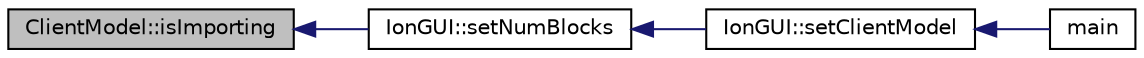 digraph "ClientModel::isImporting"
{
  edge [fontname="Helvetica",fontsize="10",labelfontname="Helvetica",labelfontsize="10"];
  node [fontname="Helvetica",fontsize="10",shape=record];
  rankdir="LR";
  Node416 [label="ClientModel::isImporting",height=0.2,width=0.4,color="black", fillcolor="grey75", style="filled", fontcolor="black"];
  Node416 -> Node417 [dir="back",color="midnightblue",fontsize="10",style="solid",fontname="Helvetica"];
  Node417 [label="IonGUI::setNumBlocks",height=0.2,width=0.4,color="black", fillcolor="white", style="filled",URL="$dc/d0b/class_ion_g_u_i.html#a542b8a51434274ffd2c8ec83b1fdd28c",tooltip="Set number of blocks shown in the UI. "];
  Node417 -> Node418 [dir="back",color="midnightblue",fontsize="10",style="solid",fontname="Helvetica"];
  Node418 [label="IonGUI::setClientModel",height=0.2,width=0.4,color="black", fillcolor="white", style="filled",URL="$dc/d0b/class_ion_g_u_i.html#aee0c583c834ce4f4c598c29db83b0680",tooltip="Set the client model. "];
  Node418 -> Node419 [dir="back",color="midnightblue",fontsize="10",style="solid",fontname="Helvetica"];
  Node419 [label="main",height=0.2,width=0.4,color="black", fillcolor="white", style="filled",URL="$d5/d2d/ion_8cpp.html#a0ddf1224851353fc92bfbff6f499fa97"];
}
